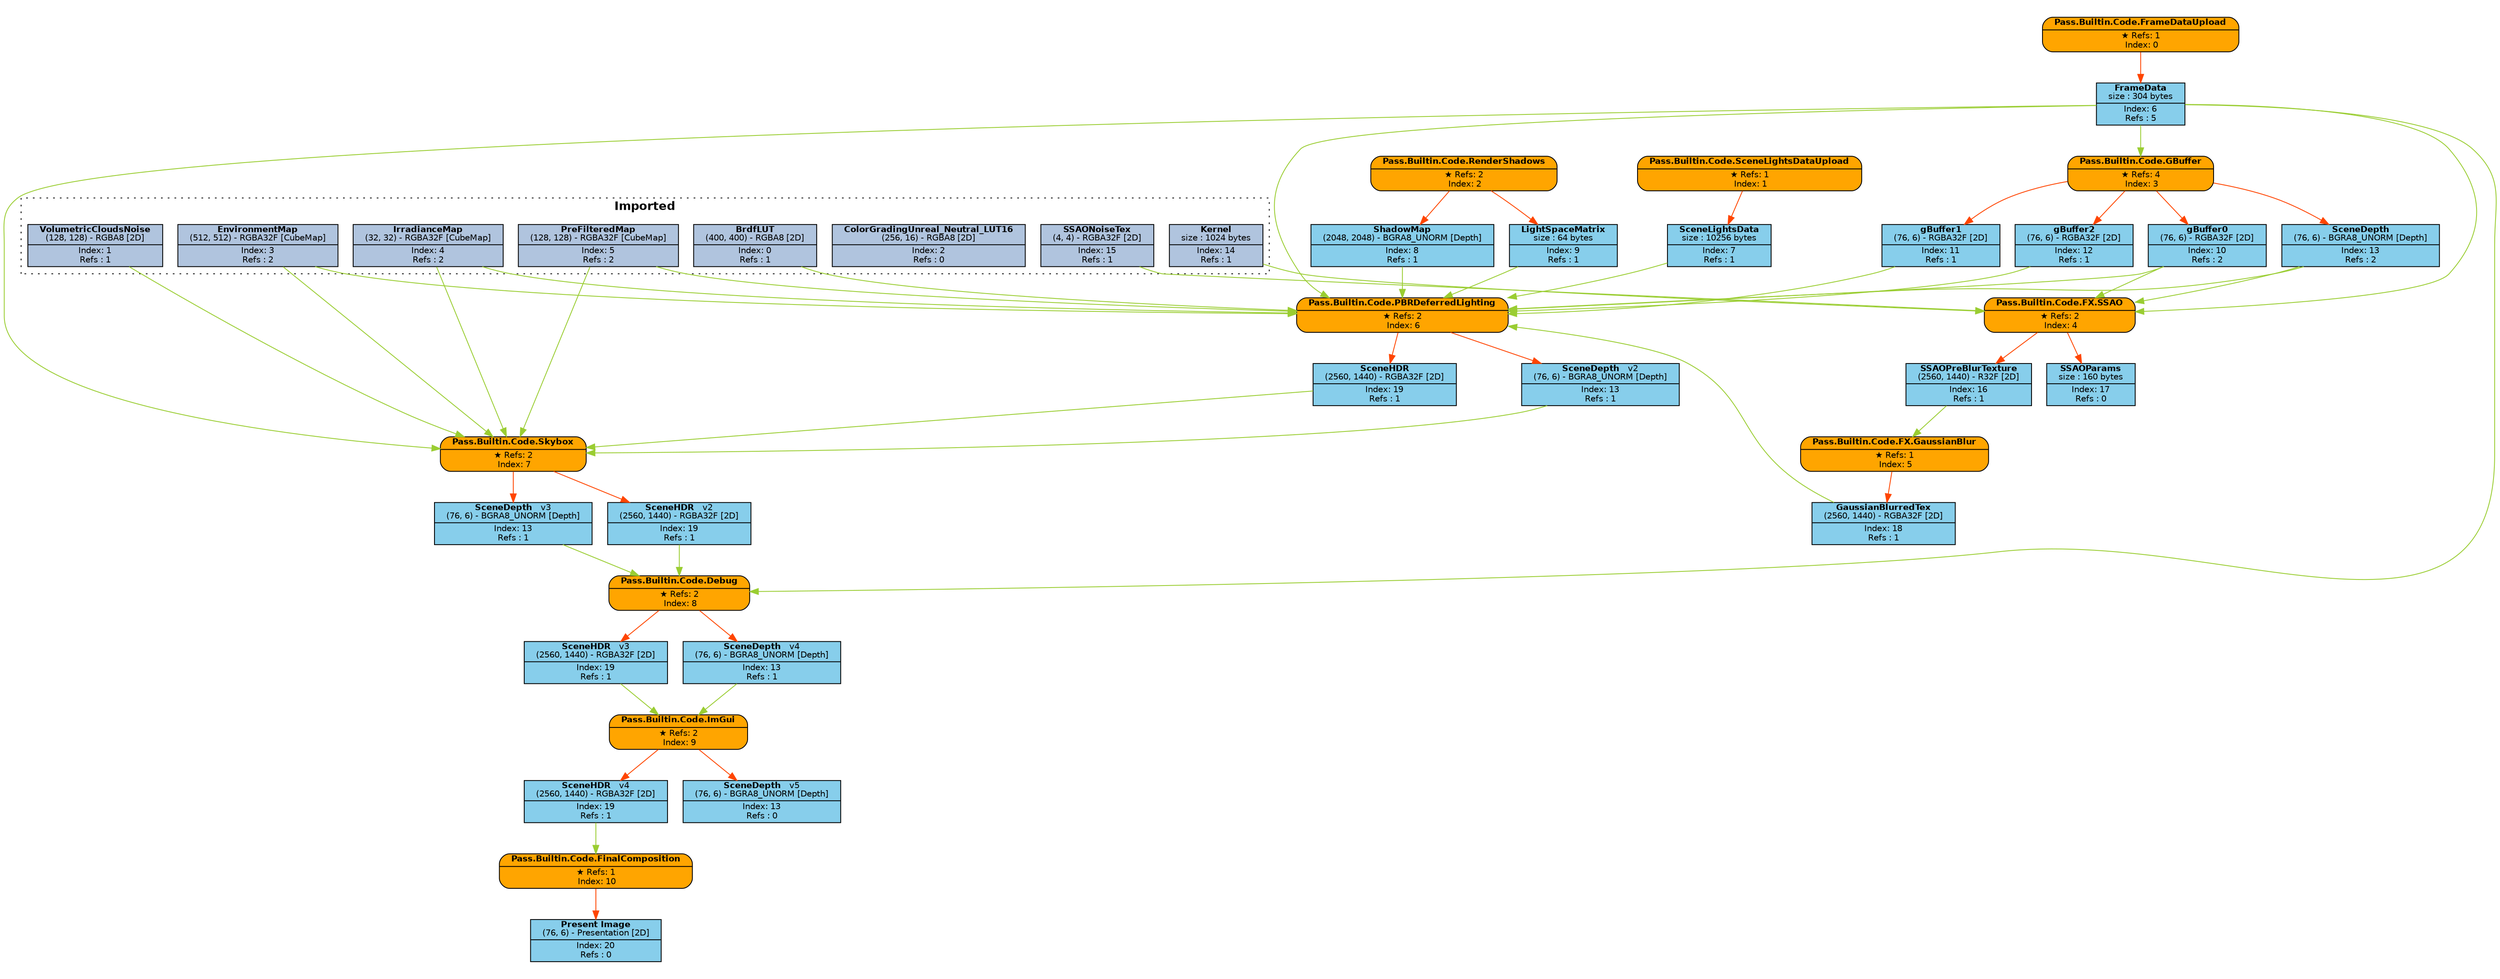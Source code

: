 digraph FrameGraph {
graph [style=invis, rankdir="TB" ordering=out, splines=spline]
node [shape=record, fontname="helvetica", fontsize=10, margin="0.2,0.03"]

P0 [label=<{ {<B>Pass.Builtin.Code.FrameDataUpload</B>} | {&#x2605; Refs: 1<BR/> Index: 0} }> style="rounded,filled", fillcolor=orange]
P1 [label=<{ {<B>Pass.Builtin.Code.SceneLightsDataUpload</B>} | {&#x2605; Refs: 1<BR/> Index: 1} }> style="rounded,filled", fillcolor=orange]
P2 [label=<{ {<B>Pass.Builtin.Code.RenderShadows</B>} | {&#x2605; Refs: 2<BR/> Index: 2} }> style="rounded,filled", fillcolor=orange]
P3 [label=<{ {<B>Pass.Builtin.Code.GBuffer</B>} | {&#x2605; Refs: 4<BR/> Index: 3} }> style="rounded,filled", fillcolor=orange]
P4 [label=<{ {<B>Pass.Builtin.Code.FX.SSAO</B>} | {&#x2605; Refs: 2<BR/> Index: 4} }> style="rounded,filled", fillcolor=orange]
P5 [label=<{ {<B>Pass.Builtin.Code.FX.GaussianBlur</B>} | {&#x2605; Refs: 1<BR/> Index: 5} }> style="rounded,filled", fillcolor=orange]
P6 [label=<{ {<B>Pass.Builtin.Code.PBRDeferredLighting</B>} | {&#x2605; Refs: 2<BR/> Index: 6} }> style="rounded,filled", fillcolor=orange]
P7 [label=<{ {<B>Pass.Builtin.Code.Skybox</B>} | {&#x2605; Refs: 2<BR/> Index: 7} }> style="rounded,filled", fillcolor=orange]
P8 [label=<{ {<B>Pass.Builtin.Code.Debug</B>} | {&#x2605; Refs: 2<BR/> Index: 8} }> style="rounded,filled", fillcolor=orange]
P9 [label=<{ {<B>Pass.Builtin.Code.ImGui</B>} | {&#x2605; Refs: 2<BR/> Index: 9} }> style="rounded,filled", fillcolor=orange]
P10 [label=<{ {<B>Pass.Builtin.Code.FinalComposition</B>} | {&#x2605; Refs: 1<BR/> Index: 10} }> style="rounded,filled", fillcolor=orange]

R0_1 [label=<{ {<B>BrdfLUT</B><BR/>(400, 400) - RGBA8 [2D]} | {Index: 0<BR/>Refs : 1} }> style=filled, fillcolor=lightsteelblue]
R1_1 [label=<{ {<B>VolumetricCloudsNoise</B><BR/>(128, 128) - RGBA8 [2D]} | {Index: 1<BR/>Refs : 1} }> style=filled, fillcolor=lightsteelblue]
R2_1 [label=<{ {<B>ColorGradingUnreal_Neutral_LUT16</B><BR/>(256, 16) - RGBA8 [2D]} | {Index: 2<BR/>Refs : 0} }> style=filled, fillcolor=lightsteelblue]
R3_1 [label=<{ {<B>EnvironmentMap</B><BR/>(512, 512) - RGBA32F [CubeMap]} | {Index: 3<BR/>Refs : 2} }> style=filled, fillcolor=lightsteelblue]
R4_1 [label=<{ {<B>IrradianceMap</B><BR/>(32, 32) - RGBA32F [CubeMap]} | {Index: 4<BR/>Refs : 2} }> style=filled, fillcolor=lightsteelblue]
R5_1 [label=<{ {<B>PreFilteredMap</B><BR/>(128, 128) - RGBA32F [CubeMap]} | {Index: 5<BR/>Refs : 2} }> style=filled, fillcolor=lightsteelblue]
R6_1 [label=<{ {<B>FrameData</B><BR/>size : 304 bytes} | {Index: 6<BR/>Refs : 5} }> style=filled, fillcolor=skyblue]
R7_1 [label=<{ {<B>SceneLightsData</B><BR/>size : 10256 bytes} | {Index: 7<BR/>Refs : 1} }> style=filled, fillcolor=skyblue]
R8_1 [label=<{ {<B>ShadowMap</B><BR/>(2048, 2048) - BGRA8_UNORM [Depth]} | {Index: 8<BR/>Refs : 1} }> style=filled, fillcolor=skyblue]
R9_1 [label=<{ {<B>LightSpaceMatrix</B><BR/>size : 64 bytes} | {Index: 9<BR/>Refs : 1} }> style=filled, fillcolor=skyblue]
R10_1 [label=<{ {<B>gBuffer0</B><BR/>(76, 6) - RGBA32F [2D]} | {Index: 10<BR/>Refs : 2} }> style=filled, fillcolor=skyblue]
R11_1 [label=<{ {<B>gBuffer1</B><BR/>(76, 6) - RGBA32F [2D]} | {Index: 11<BR/>Refs : 1} }> style=filled, fillcolor=skyblue]
R12_1 [label=<{ {<B>gBuffer2</B><BR/>(76, 6) - RGBA32F [2D]} | {Index: 12<BR/>Refs : 1} }> style=filled, fillcolor=skyblue]
R13_1 [label=<{ {<B>SceneDepth</B><BR/>(76, 6) - BGRA8_UNORM [Depth]} | {Index: 13<BR/>Refs : 2} }> style=filled, fillcolor=skyblue]
R14_1 [label=<{ {<B>Kernel</B><BR/>size : 1024 bytes} | {Index: 14<BR/>Refs : 1} }> style=filled, fillcolor=lightsteelblue]
R15_1 [label=<{ {<B>SSAONoiseTex</B><BR/>(4, 4) - RGBA32F [2D]} | {Index: 15<BR/>Refs : 1} }> style=filled, fillcolor=lightsteelblue]
R16_1 [label=<{ {<B>SSAOPreBlurTexture</B><BR/>(2560, 1440) - R32F [2D]} | {Index: 16<BR/>Refs : 1} }> style=filled, fillcolor=skyblue]
R17_1 [label=<{ {<B>SSAOParams</B><BR/>size : 160 bytes} | {Index: 17<BR/>Refs : 0} }> style=filled, fillcolor=skyblue]
R18_1 [label=<{ {<B>GaussianBlurredTex</B><BR/>(2560, 1440) - RGBA32F [2D]} | {Index: 18<BR/>Refs : 1} }> style=filled, fillcolor=skyblue]
R19_1 [label=<{ {<B>SceneHDR</B><BR/>(2560, 1440) - RGBA32F [2D]} | {Index: 19<BR/>Refs : 1} }> style=filled, fillcolor=skyblue]
R13_2 [label=<{ {<B>SceneDepth</B>   <FONT>v2</FONT><BR/>(76, 6) - BGRA8_UNORM [Depth]} | {Index: 13<BR/>Refs : 1} }> style=filled, fillcolor=skyblue]
R19_2 [label=<{ {<B>SceneHDR</B>   <FONT>v2</FONT><BR/>(2560, 1440) - RGBA32F [2D]} | {Index: 19<BR/>Refs : 1} }> style=filled, fillcolor=skyblue]
R13_3 [label=<{ {<B>SceneDepth</B>   <FONT>v3</FONT><BR/>(76, 6) - BGRA8_UNORM [Depth]} | {Index: 13<BR/>Refs : 1} }> style=filled, fillcolor=skyblue]
R19_3 [label=<{ {<B>SceneHDR</B>   <FONT>v3</FONT><BR/>(2560, 1440) - RGBA32F [2D]} | {Index: 19<BR/>Refs : 1} }> style=filled, fillcolor=skyblue]
R13_4 [label=<{ {<B>SceneDepth</B>   <FONT>v4</FONT><BR/>(76, 6) - BGRA8_UNORM [Depth]} | {Index: 13<BR/>Refs : 1} }> style=filled, fillcolor=skyblue]
R19_4 [label=<{ {<B>SceneHDR</B>   <FONT>v4</FONT><BR/>(2560, 1440) - RGBA32F [2D]} | {Index: 19<BR/>Refs : 1} }> style=filled, fillcolor=skyblue]
R13_5 [label=<{ {<B>SceneDepth</B>   <FONT>v5</FONT><BR/>(76, 6) - BGRA8_UNORM [Depth]} | {Index: 13<BR/>Refs : 0} }> style=filled, fillcolor=skyblue]
R20_1 [label=<{ {<B>Present Image</B><BR/>(76, 6) - Presentation [2D]} | {Index: 20<BR/>Refs : 0} }> style=filled, fillcolor=skyblue]

P0 -> { R6_1 } [color=orangered]
P1 -> { R7_1 } [color=orangered]
P2 -> { R8_1 R9_1 } [color=orangered]
P3 -> { R10_1 R11_1 R12_1 R13_1 } [color=orangered]
P4 -> { R16_1 R17_1 } [color=orangered]
P5 -> { R18_1 } [color=orangered]
P6 -> { R19_1 R13_2 } [color=orangered]
P7 -> { R19_2 R13_3 } [color=orangered]
P8 -> { R19_3 R13_4 } [color=orangered]
P9 -> { R19_4 R13_5 } [color=orangered]
P10 -> { R20_1 } [color=orangered]

R0_1 -> { P6 } [color=olivedrab3]
R1_1 -> { P7 } [color=olivedrab3]
R2_1 -> { } [color=olivedrab3]
R3_1 -> { P6 P7 } [color=olivedrab3]
R4_1 -> { P6 P7 } [color=olivedrab3]
R5_1 -> { P6 P7 } [color=olivedrab3]
R6_1 -> { P3 P4 P6 P7 P8 } [color=olivedrab3]
R7_1 -> { P6 } [color=olivedrab3]
R8_1 -> { P6 } [color=olivedrab3]
R9_1 -> { P6 } [color=olivedrab3]
R10_1 -> { P4 P6 } [color=olivedrab3]
R11_1 -> { P6 } [color=olivedrab3]
R12_1 -> { P6 } [color=olivedrab3]
R13_1 -> { P4 P6 } [color=olivedrab3]
R14_1 -> { P4 } [color=olivedrab3]
R15_1 -> { P4 } [color=olivedrab3]
R16_1 -> { P5 } [color=olivedrab3]
R17_1 -> { } [color=olivedrab3]
R18_1 -> { P6 } [color=olivedrab3]
R19_1 -> { P7 } [color=olivedrab3]
R13_2 -> { P7 } [color=olivedrab3]
R19_2 -> { P8 } [color=olivedrab3]
R13_3 -> { P8 } [color=olivedrab3]
R19_3 -> { P9 } [color=olivedrab3]
R13_4 -> { P9 } [color=olivedrab3]
R19_4 -> { P10 } [color=olivedrab3]
R13_5 -> { } [color=olivedrab3]
R20_1 -> { } [color=olivedrab3]

subgraph cluster_0 {
P0 R6_1 
}
subgraph cluster_1 {
P1 R7_1 
}
subgraph cluster_2 {
P2 R8_1 R9_1 
}
subgraph cluster_3 {
P3 R10_1 R11_1 R12_1 R13_1 
}
subgraph cluster_4 {
P4 R16_1 R17_1 
}
subgraph cluster_5 {
P5 R18_1 
}
subgraph cluster_6 {
P6 R19_1 
}
subgraph cluster_7 {
P7 
}
subgraph cluster_8 {
P8 
}
subgraph cluster_9 {
P9 
}
subgraph cluster_10 {
P10 R20_1 
}

subgraph cluster_imported_resources {
graph [style=dotted, fontname="helvetica", label=< <B>Imported</B> >]
R0_1 R1_1 R2_1 R3_1 R4_1 R5_1 R14_1 R15_1 
}

}